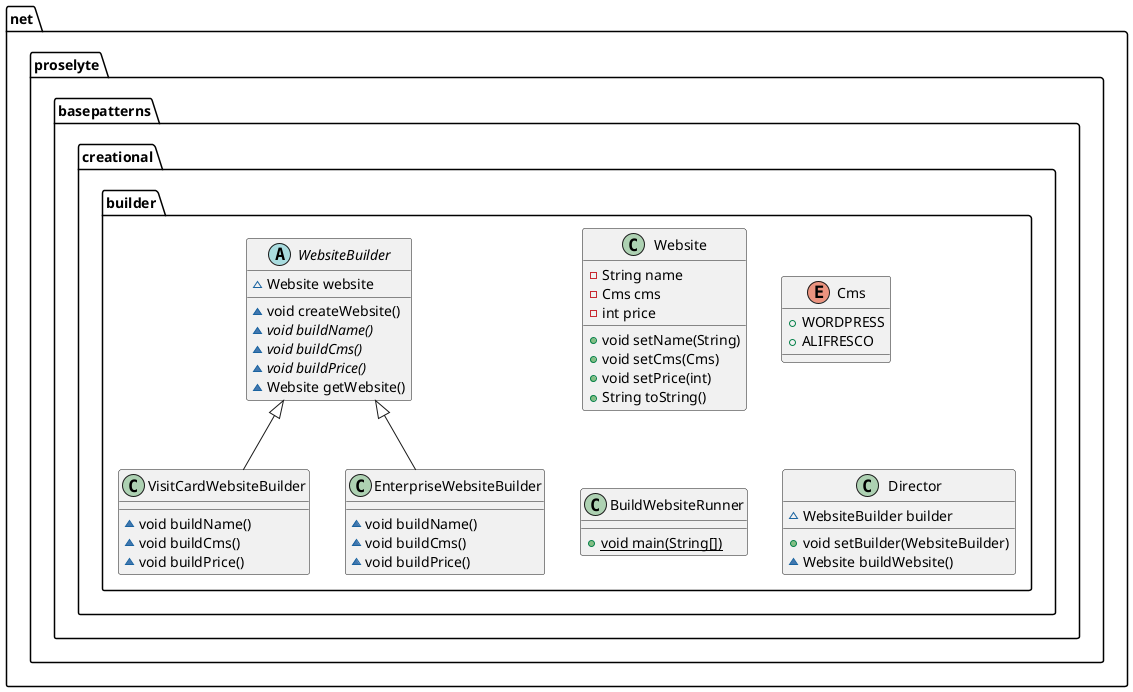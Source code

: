 @startuml
class net.proselyte.basepatterns.creational.builder.VisitCardWebsiteBuilder {
~ void buildName()
~ void buildCms()
~ void buildPrice()
}

class net.proselyte.basepatterns.creational.builder.Website {
- String name
- Cms cms
- int price
+ void setName(String)
+ void setCms(Cms)
+ void setPrice(int)
+ String toString()
}


enum net.proselyte.basepatterns.creational.builder.Cms {
+  WORDPRESS
+  ALIFRESCO
}

class net.proselyte.basepatterns.creational.builder.EnterpriseWebsiteBuilder {
~ void buildName()
~ void buildCms()
~ void buildPrice()
}

class net.proselyte.basepatterns.creational.builder.BuildWebsiteRunner {
+ {static} void main(String[])
}

abstract class net.proselyte.basepatterns.creational.builder.WebsiteBuilder {
~ Website website
~ void createWebsite()
~ {abstract}void buildName()
~ {abstract}void buildCms()
~ {abstract}void buildPrice()
~ Website getWebsite()
}


class net.proselyte.basepatterns.creational.builder.Director {
~ WebsiteBuilder builder
+ void setBuilder(WebsiteBuilder)
~ Website buildWebsite()
}




net.proselyte.basepatterns.creational.builder.WebsiteBuilder <|-- net.proselyte.basepatterns.creational.builder.VisitCardWebsiteBuilder
net.proselyte.basepatterns.creational.builder.WebsiteBuilder <|-- net.proselyte.basepatterns.creational.builder.EnterpriseWebsiteBuilder
@enduml